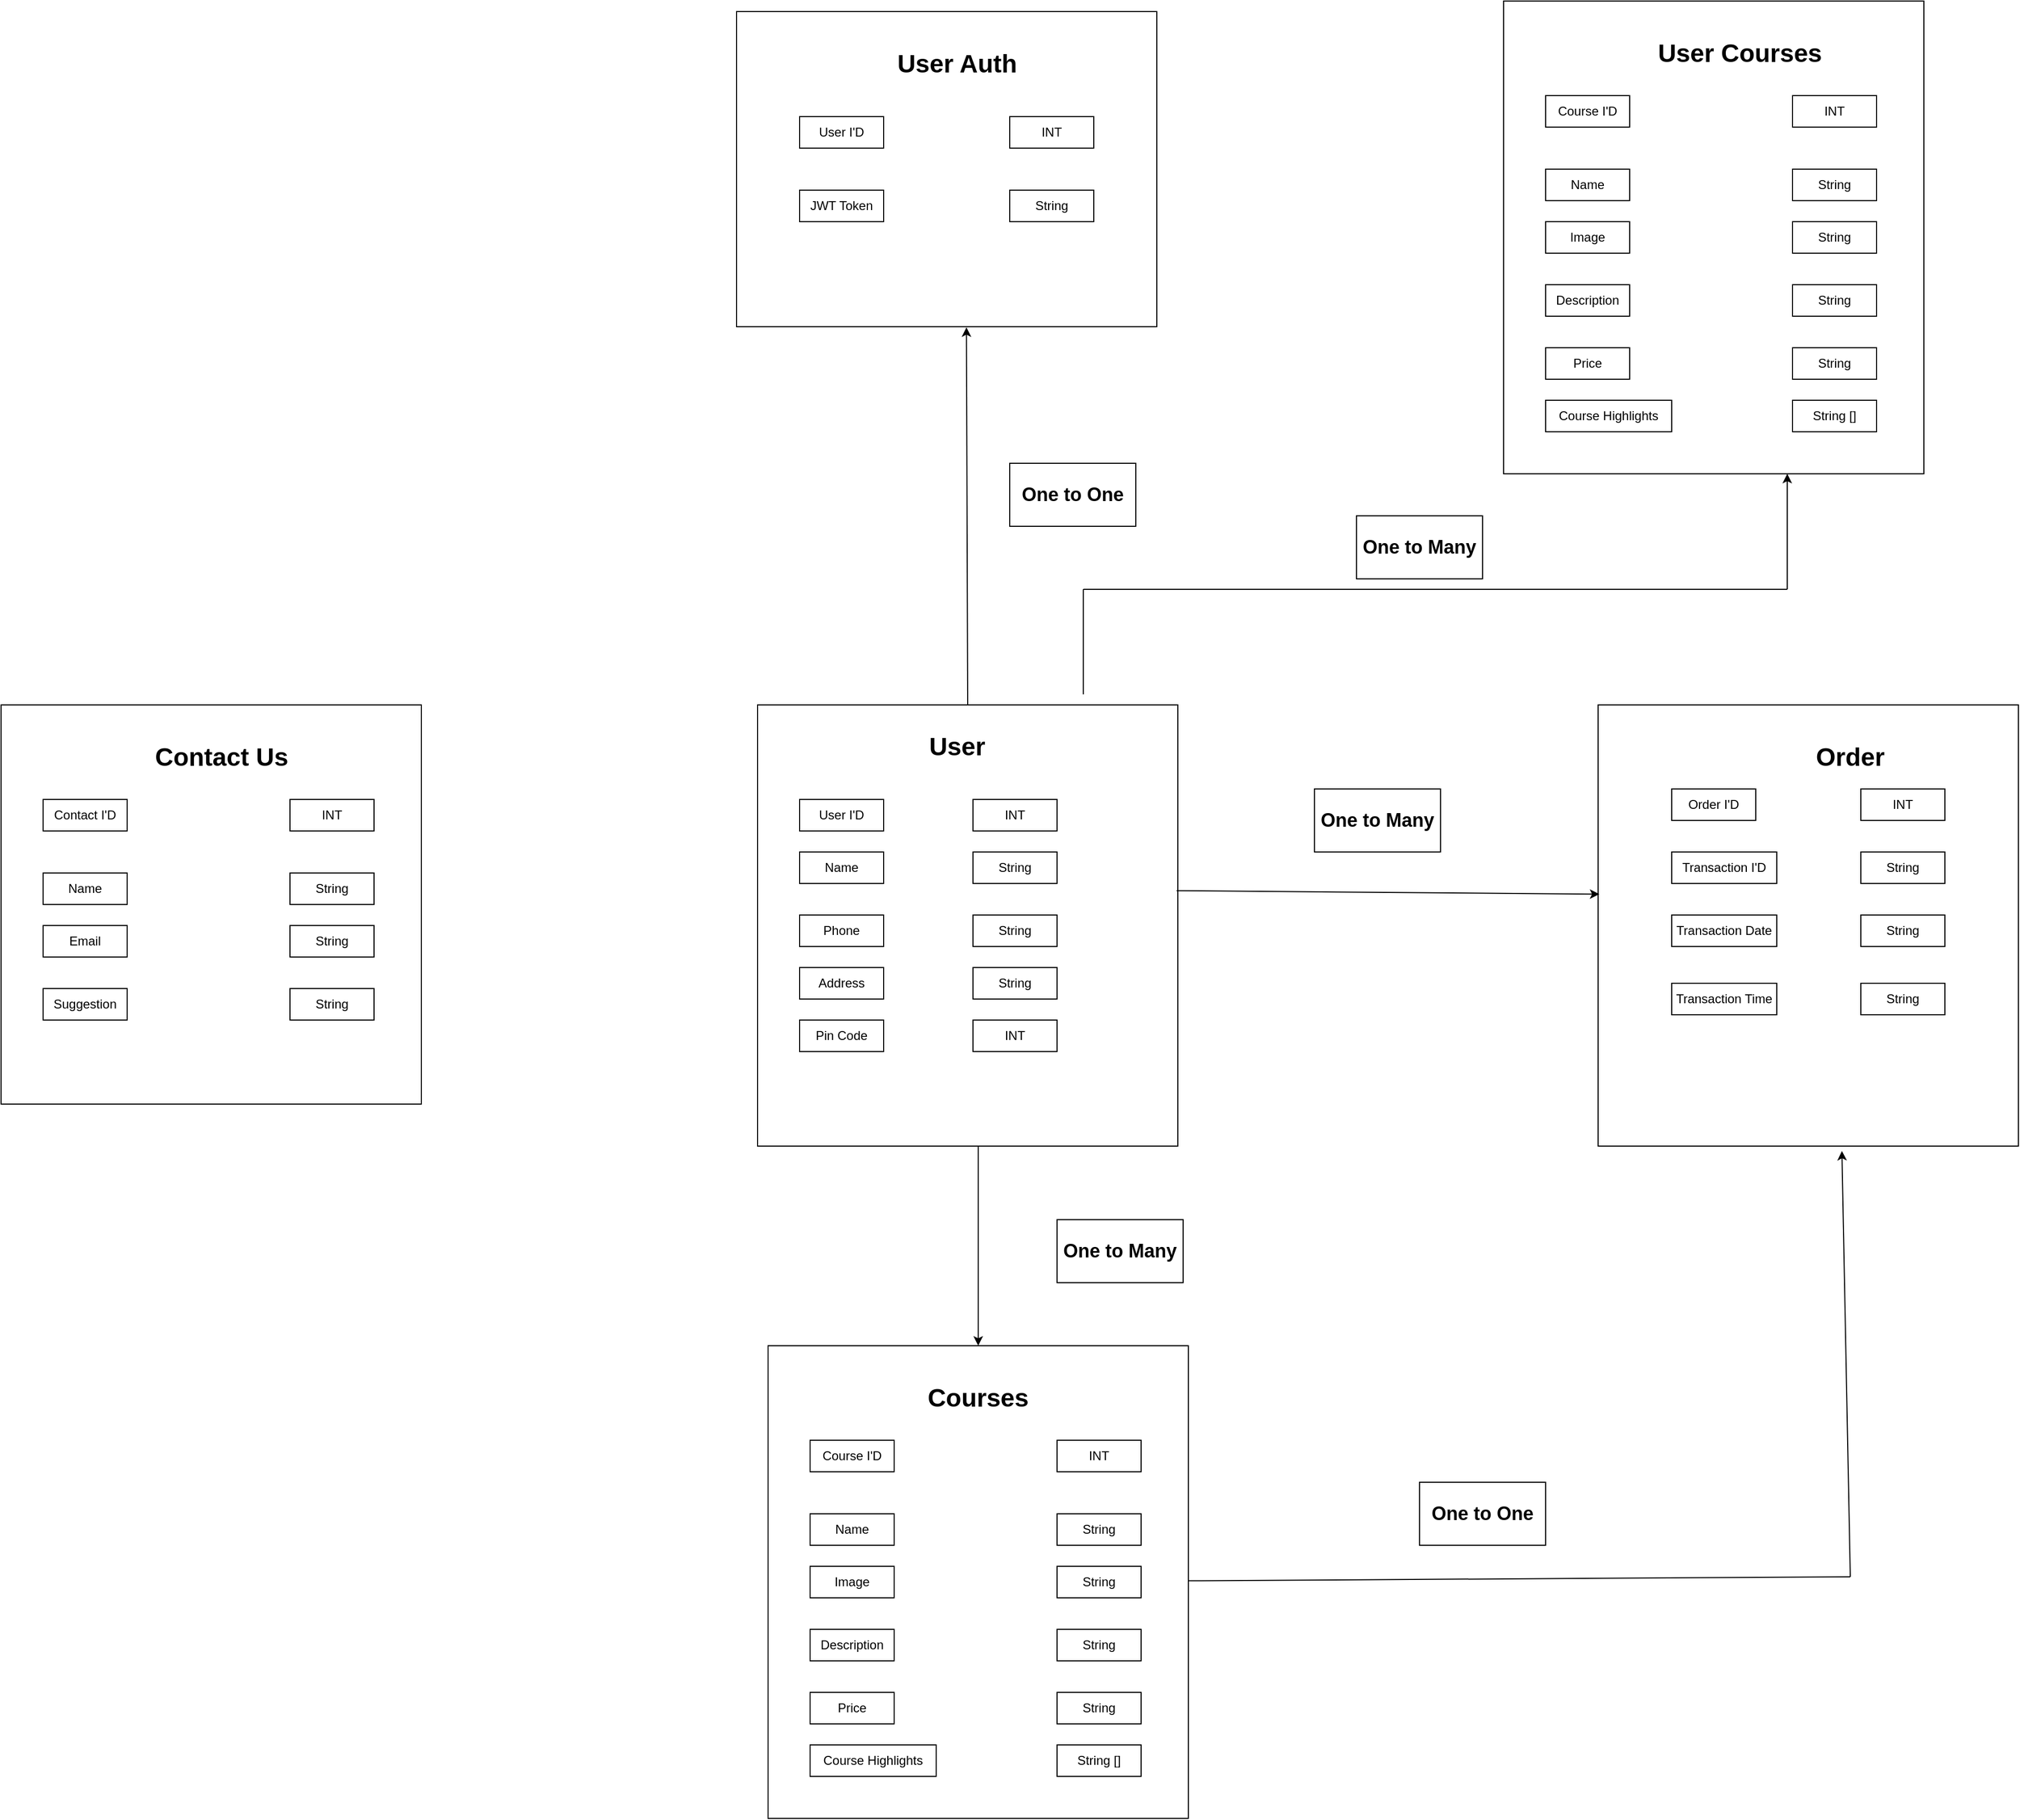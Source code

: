 <mxfile version="21.7.4" type="github">
  <diagram name="Page-1" id="g7pm6bO-oBDpX_hH64ed">
    <mxGraphModel dx="3719" dy="2363" grid="1" gridSize="10" guides="1" tooltips="1" connect="1" arrows="1" fold="1" page="1" pageScale="1" pageWidth="850" pageHeight="1100" math="0" shadow="0">
      <root>
        <mxCell id="0" />
        <mxCell id="1" parent="0" />
        <mxCell id="2TKHdGG4EdmLQcL4FvHh-1" value="" style="rounded=0;whiteSpace=wrap;html=1;" vertex="1" parent="1">
          <mxGeometry x="140" y="270" width="400" height="420" as="geometry" />
        </mxCell>
        <mxCell id="2TKHdGG4EdmLQcL4FvHh-2" value="&lt;b&gt;&lt;font style=&quot;font-size: 24px;&quot;&gt;User&lt;/font&gt;&lt;/b&gt;" style="rounded=1;whiteSpace=wrap;html=1;fillColor=none;strokeColor=none;" vertex="1" parent="1">
          <mxGeometry x="270" y="280" width="120" height="60" as="geometry" />
        </mxCell>
        <mxCell id="2TKHdGG4EdmLQcL4FvHh-6" value="User I&#39;D" style="rounded=0;whiteSpace=wrap;html=1;" vertex="1" parent="1">
          <mxGeometry x="180" y="360" width="80" height="30" as="geometry" />
        </mxCell>
        <mxCell id="2TKHdGG4EdmLQcL4FvHh-7" value="INT" style="rounded=0;whiteSpace=wrap;html=1;" vertex="1" parent="1">
          <mxGeometry x="345" y="360" width="80" height="30" as="geometry" />
        </mxCell>
        <mxCell id="2TKHdGG4EdmLQcL4FvHh-8" value="Name" style="rounded=0;whiteSpace=wrap;html=1;" vertex="1" parent="1">
          <mxGeometry x="180" y="410" width="80" height="30" as="geometry" />
        </mxCell>
        <mxCell id="2TKHdGG4EdmLQcL4FvHh-9" value="String" style="rounded=0;whiteSpace=wrap;html=1;" vertex="1" parent="1">
          <mxGeometry x="345" y="410" width="80" height="30" as="geometry" />
        </mxCell>
        <mxCell id="2TKHdGG4EdmLQcL4FvHh-10" value="Phone" style="rounded=0;whiteSpace=wrap;html=1;" vertex="1" parent="1">
          <mxGeometry x="180" y="470" width="80" height="30" as="geometry" />
        </mxCell>
        <mxCell id="2TKHdGG4EdmLQcL4FvHh-11" value="String" style="rounded=0;whiteSpace=wrap;html=1;" vertex="1" parent="1">
          <mxGeometry x="345" y="470" width="80" height="30" as="geometry" />
        </mxCell>
        <mxCell id="2TKHdGG4EdmLQcL4FvHh-13" value="Address" style="rounded=0;whiteSpace=wrap;html=1;" vertex="1" parent="1">
          <mxGeometry x="180" y="520" width="80" height="30" as="geometry" />
        </mxCell>
        <mxCell id="2TKHdGG4EdmLQcL4FvHh-14" value="String" style="rounded=0;whiteSpace=wrap;html=1;" vertex="1" parent="1">
          <mxGeometry x="345" y="520" width="80" height="30" as="geometry" />
        </mxCell>
        <mxCell id="2TKHdGG4EdmLQcL4FvHh-15" value="Pin Code" style="rounded=0;whiteSpace=wrap;html=1;" vertex="1" parent="1">
          <mxGeometry x="180" y="570" width="80" height="30" as="geometry" />
        </mxCell>
        <mxCell id="2TKHdGG4EdmLQcL4FvHh-16" value="INT" style="rounded=0;whiteSpace=wrap;html=1;" vertex="1" parent="1">
          <mxGeometry x="345" y="570" width="80" height="30" as="geometry" />
        </mxCell>
        <mxCell id="2TKHdGG4EdmLQcL4FvHh-17" value="" style="rounded=0;whiteSpace=wrap;html=1;" vertex="1" parent="1">
          <mxGeometry x="940" y="270" width="400" height="420" as="geometry" />
        </mxCell>
        <mxCell id="2TKHdGG4EdmLQcL4FvHh-18" value="&lt;b&gt;&lt;font style=&quot;font-size: 24px;&quot;&gt;Order&lt;/font&gt;&lt;/b&gt;" style="rounded=1;whiteSpace=wrap;html=1;fillColor=none;strokeColor=none;" vertex="1" parent="1">
          <mxGeometry x="1120" y="290" width="120" height="60" as="geometry" />
        </mxCell>
        <mxCell id="2TKHdGG4EdmLQcL4FvHh-19" value="Order I&#39;D" style="rounded=0;whiteSpace=wrap;html=1;" vertex="1" parent="1">
          <mxGeometry x="1010" y="350" width="80" height="30" as="geometry" />
        </mxCell>
        <mxCell id="2TKHdGG4EdmLQcL4FvHh-21" value="INT" style="rounded=0;whiteSpace=wrap;html=1;" vertex="1" parent="1">
          <mxGeometry x="1190" y="350" width="80" height="30" as="geometry" />
        </mxCell>
        <mxCell id="2TKHdGG4EdmLQcL4FvHh-22" value="Transaction I&#39;D" style="rounded=0;whiteSpace=wrap;html=1;" vertex="1" parent="1">
          <mxGeometry x="1010" y="410" width="100" height="30" as="geometry" />
        </mxCell>
        <mxCell id="2TKHdGG4EdmLQcL4FvHh-23" value="String" style="rounded=0;whiteSpace=wrap;html=1;" vertex="1" parent="1">
          <mxGeometry x="1190" y="410" width="80" height="30" as="geometry" />
        </mxCell>
        <mxCell id="2TKHdGG4EdmLQcL4FvHh-24" value="Transaction Date" style="rounded=0;whiteSpace=wrap;html=1;" vertex="1" parent="1">
          <mxGeometry x="1010" y="470" width="100" height="30" as="geometry" />
        </mxCell>
        <mxCell id="2TKHdGG4EdmLQcL4FvHh-25" value="String" style="rounded=0;whiteSpace=wrap;html=1;" vertex="1" parent="1">
          <mxGeometry x="1190" y="470" width="80" height="30" as="geometry" />
        </mxCell>
        <mxCell id="2TKHdGG4EdmLQcL4FvHh-26" value="Transaction Time" style="rounded=0;whiteSpace=wrap;html=1;" vertex="1" parent="1">
          <mxGeometry x="1010" y="535" width="100" height="30" as="geometry" />
        </mxCell>
        <mxCell id="2TKHdGG4EdmLQcL4FvHh-27" value="String" style="rounded=0;whiteSpace=wrap;html=1;" vertex="1" parent="1">
          <mxGeometry x="1190" y="535" width="80" height="30" as="geometry" />
        </mxCell>
        <mxCell id="2TKHdGG4EdmLQcL4FvHh-28" value="" style="endArrow=classic;html=1;rounded=0;exitX=0.997;exitY=0.421;exitDx=0;exitDy=0;exitPerimeter=0;entryX=0.003;entryY=0.429;entryDx=0;entryDy=0;entryPerimeter=0;" edge="1" parent="1" source="2TKHdGG4EdmLQcL4FvHh-1" target="2TKHdGG4EdmLQcL4FvHh-17">
          <mxGeometry width="50" height="50" relative="1" as="geometry">
            <mxPoint x="610" y="450" as="sourcePoint" />
            <mxPoint x="930" y="450" as="targetPoint" />
          </mxGeometry>
        </mxCell>
        <mxCell id="2TKHdGG4EdmLQcL4FvHh-30" value="&lt;b&gt;&lt;font style=&quot;font-size: 18px;&quot;&gt;One to Many&lt;/font&gt;&lt;/b&gt;" style="rounded=0;whiteSpace=wrap;html=1;" vertex="1" parent="1">
          <mxGeometry x="670" y="350" width="120" height="60" as="geometry" />
        </mxCell>
        <mxCell id="2TKHdGG4EdmLQcL4FvHh-31" value="" style="rounded=0;whiteSpace=wrap;html=1;" vertex="1" parent="1">
          <mxGeometry x="150" y="880" width="400" height="450" as="geometry" />
        </mxCell>
        <mxCell id="2TKHdGG4EdmLQcL4FvHh-32" value="&lt;span style=&quot;font-size: 24px;&quot;&gt;&lt;b&gt;Courses&lt;/b&gt;&lt;/span&gt;" style="rounded=1;whiteSpace=wrap;html=1;fillColor=none;strokeColor=none;" vertex="1" parent="1">
          <mxGeometry x="290" y="900" width="120" height="60" as="geometry" />
        </mxCell>
        <mxCell id="2TKHdGG4EdmLQcL4FvHh-33" value="Course I&#39;D" style="rounded=0;whiteSpace=wrap;html=1;" vertex="1" parent="1">
          <mxGeometry x="190" y="970" width="80" height="30" as="geometry" />
        </mxCell>
        <mxCell id="2TKHdGG4EdmLQcL4FvHh-34" value="INT" style="rounded=0;whiteSpace=wrap;html=1;" vertex="1" parent="1">
          <mxGeometry x="425" y="970" width="80" height="30" as="geometry" />
        </mxCell>
        <mxCell id="2TKHdGG4EdmLQcL4FvHh-35" value="Name" style="rounded=0;whiteSpace=wrap;html=1;" vertex="1" parent="1">
          <mxGeometry x="190" y="1040" width="80" height="30" as="geometry" />
        </mxCell>
        <mxCell id="2TKHdGG4EdmLQcL4FvHh-36" value="Image" style="rounded=0;whiteSpace=wrap;html=1;" vertex="1" parent="1">
          <mxGeometry x="190" y="1090" width="80" height="30" as="geometry" />
        </mxCell>
        <mxCell id="2TKHdGG4EdmLQcL4FvHh-37" value="Description" style="rounded=0;whiteSpace=wrap;html=1;" vertex="1" parent="1">
          <mxGeometry x="190" y="1150" width="80" height="30" as="geometry" />
        </mxCell>
        <mxCell id="2TKHdGG4EdmLQcL4FvHh-38" value="Price" style="rounded=0;whiteSpace=wrap;html=1;" vertex="1" parent="1">
          <mxGeometry x="190" y="1210" width="80" height="30" as="geometry" />
        </mxCell>
        <mxCell id="2TKHdGG4EdmLQcL4FvHh-39" value="Course Highlights" style="rounded=0;whiteSpace=wrap;html=1;" vertex="1" parent="1">
          <mxGeometry x="190" y="1260" width="120" height="30" as="geometry" />
        </mxCell>
        <mxCell id="2TKHdGG4EdmLQcL4FvHh-40" value="String" style="rounded=0;whiteSpace=wrap;html=1;" vertex="1" parent="1">
          <mxGeometry x="425" y="1040" width="80" height="30" as="geometry" />
        </mxCell>
        <mxCell id="2TKHdGG4EdmLQcL4FvHh-41" value="String" style="rounded=0;whiteSpace=wrap;html=1;" vertex="1" parent="1">
          <mxGeometry x="425" y="1090" width="80" height="30" as="geometry" />
        </mxCell>
        <mxCell id="2TKHdGG4EdmLQcL4FvHh-42" value="String" style="rounded=0;whiteSpace=wrap;html=1;" vertex="1" parent="1">
          <mxGeometry x="425" y="1150" width="80" height="30" as="geometry" />
        </mxCell>
        <mxCell id="2TKHdGG4EdmLQcL4FvHh-43" value="String" style="rounded=0;whiteSpace=wrap;html=1;" vertex="1" parent="1">
          <mxGeometry x="425" y="1210" width="80" height="30" as="geometry" />
        </mxCell>
        <mxCell id="2TKHdGG4EdmLQcL4FvHh-44" value="String []" style="rounded=0;whiteSpace=wrap;html=1;" vertex="1" parent="1">
          <mxGeometry x="425" y="1260" width="80" height="30" as="geometry" />
        </mxCell>
        <mxCell id="2TKHdGG4EdmLQcL4FvHh-46" value="" style="endArrow=classic;html=1;rounded=0;entryX=0.5;entryY=0;entryDx=0;entryDy=0;" edge="1" parent="1" target="2TKHdGG4EdmLQcL4FvHh-31">
          <mxGeometry width="50" height="50" relative="1" as="geometry">
            <mxPoint x="350" y="690" as="sourcePoint" />
            <mxPoint x="460" y="760" as="targetPoint" />
          </mxGeometry>
        </mxCell>
        <mxCell id="2TKHdGG4EdmLQcL4FvHh-48" value="&lt;b&gt;&lt;font style=&quot;font-size: 18px;&quot;&gt;One to Many&lt;/font&gt;&lt;/b&gt;" style="rounded=0;whiteSpace=wrap;html=1;" vertex="1" parent="1">
          <mxGeometry x="425" y="760" width="120" height="60" as="geometry" />
        </mxCell>
        <mxCell id="2TKHdGG4EdmLQcL4FvHh-50" value="" style="endArrow=none;html=1;rounded=0;" edge="1" parent="1" source="2TKHdGG4EdmLQcL4FvHh-31">
          <mxGeometry width="50" height="50" relative="1" as="geometry">
            <mxPoint x="710" y="1070" as="sourcePoint" />
            <mxPoint x="1180" y="1100" as="targetPoint" />
          </mxGeometry>
        </mxCell>
        <mxCell id="2TKHdGG4EdmLQcL4FvHh-53" value="" style="endArrow=classic;html=1;rounded=0;entryX=0.58;entryY=1.011;entryDx=0;entryDy=0;entryPerimeter=0;" edge="1" parent="1" target="2TKHdGG4EdmLQcL4FvHh-17">
          <mxGeometry width="50" height="50" relative="1" as="geometry">
            <mxPoint x="1180" y="1100" as="sourcePoint" />
            <mxPoint x="1130" y="790" as="targetPoint" />
          </mxGeometry>
        </mxCell>
        <mxCell id="2TKHdGG4EdmLQcL4FvHh-54" value="&lt;b&gt;&lt;font style=&quot;font-size: 18px;&quot;&gt;One to One&lt;/font&gt;&lt;/b&gt;" style="rounded=0;whiteSpace=wrap;html=1;" vertex="1" parent="1">
          <mxGeometry x="770" y="1010" width="120" height="60" as="geometry" />
        </mxCell>
        <mxCell id="2TKHdGG4EdmLQcL4FvHh-56" value="" style="rounded=0;whiteSpace=wrap;html=1;" vertex="1" parent="1">
          <mxGeometry x="120" y="-390" width="400" height="300" as="geometry" />
        </mxCell>
        <mxCell id="2TKHdGG4EdmLQcL4FvHh-57" value="&lt;b&gt;&lt;font style=&quot;font-size: 24px;&quot;&gt;User Auth&lt;/font&gt;&lt;/b&gt;" style="rounded=1;whiteSpace=wrap;html=1;fillColor=none;strokeColor=none;" vertex="1" parent="1">
          <mxGeometry x="270" y="-370" width="120" height="60" as="geometry" />
        </mxCell>
        <mxCell id="2TKHdGG4EdmLQcL4FvHh-58" value="User I&#39;D" style="rounded=0;whiteSpace=wrap;html=1;" vertex="1" parent="1">
          <mxGeometry x="180" y="-290" width="80" height="30" as="geometry" />
        </mxCell>
        <mxCell id="2TKHdGG4EdmLQcL4FvHh-59" value="INT" style="rounded=0;whiteSpace=wrap;html=1;" vertex="1" parent="1">
          <mxGeometry x="380" y="-290" width="80" height="30" as="geometry" />
        </mxCell>
        <mxCell id="2TKHdGG4EdmLQcL4FvHh-60" value="JWT Token" style="rounded=0;whiteSpace=wrap;html=1;" vertex="1" parent="1">
          <mxGeometry x="180" y="-220" width="80" height="30" as="geometry" />
        </mxCell>
        <mxCell id="2TKHdGG4EdmLQcL4FvHh-61" value="String" style="rounded=0;whiteSpace=wrap;html=1;" vertex="1" parent="1">
          <mxGeometry x="380" y="-220" width="80" height="30" as="geometry" />
        </mxCell>
        <mxCell id="2TKHdGG4EdmLQcL4FvHh-62" value="" style="endArrow=classic;html=1;rounded=0;entryX=0.547;entryY=1.002;entryDx=0;entryDy=0;entryPerimeter=0;exitX=0.5;exitY=0;exitDx=0;exitDy=0;" edge="1" parent="1" source="2TKHdGG4EdmLQcL4FvHh-1" target="2TKHdGG4EdmLQcL4FvHh-56">
          <mxGeometry width="50" height="50" relative="1" as="geometry">
            <mxPoint x="580" y="200" as="sourcePoint" />
            <mxPoint x="630" y="150" as="targetPoint" />
          </mxGeometry>
        </mxCell>
        <mxCell id="2TKHdGG4EdmLQcL4FvHh-64" value="&lt;b&gt;&lt;font style=&quot;font-size: 18px;&quot;&gt;One to One&lt;/font&gt;&lt;/b&gt;" style="rounded=0;whiteSpace=wrap;html=1;" vertex="1" parent="1">
          <mxGeometry x="380" y="40" width="120" height="60" as="geometry" />
        </mxCell>
        <mxCell id="2TKHdGG4EdmLQcL4FvHh-65" value="" style="rounded=0;whiteSpace=wrap;html=1;" vertex="1" parent="1">
          <mxGeometry x="850" y="-400" width="400" height="450" as="geometry" />
        </mxCell>
        <mxCell id="2TKHdGG4EdmLQcL4FvHh-66" value="&lt;span style=&quot;font-size: 24px;&quot;&gt;&lt;b&gt;User Courses&lt;/b&gt;&lt;/span&gt;" style="rounded=1;whiteSpace=wrap;html=1;fillColor=none;strokeColor=none;" vertex="1" parent="1">
          <mxGeometry x="990" y="-380" width="170" height="60" as="geometry" />
        </mxCell>
        <mxCell id="2TKHdGG4EdmLQcL4FvHh-67" value="Course I&#39;D" style="rounded=0;whiteSpace=wrap;html=1;" vertex="1" parent="1">
          <mxGeometry x="890" y="-310" width="80" height="30" as="geometry" />
        </mxCell>
        <mxCell id="2TKHdGG4EdmLQcL4FvHh-68" value="INT" style="rounded=0;whiteSpace=wrap;html=1;" vertex="1" parent="1">
          <mxGeometry x="1125" y="-310" width="80" height="30" as="geometry" />
        </mxCell>
        <mxCell id="2TKHdGG4EdmLQcL4FvHh-69" value="Name" style="rounded=0;whiteSpace=wrap;html=1;" vertex="1" parent="1">
          <mxGeometry x="890" y="-240" width="80" height="30" as="geometry" />
        </mxCell>
        <mxCell id="2TKHdGG4EdmLQcL4FvHh-70" value="Image" style="rounded=0;whiteSpace=wrap;html=1;" vertex="1" parent="1">
          <mxGeometry x="890" y="-190" width="80" height="30" as="geometry" />
        </mxCell>
        <mxCell id="2TKHdGG4EdmLQcL4FvHh-71" value="Description" style="rounded=0;whiteSpace=wrap;html=1;" vertex="1" parent="1">
          <mxGeometry x="890" y="-130" width="80" height="30" as="geometry" />
        </mxCell>
        <mxCell id="2TKHdGG4EdmLQcL4FvHh-72" value="Price" style="rounded=0;whiteSpace=wrap;html=1;" vertex="1" parent="1">
          <mxGeometry x="890" y="-70" width="80" height="30" as="geometry" />
        </mxCell>
        <mxCell id="2TKHdGG4EdmLQcL4FvHh-73" value="Course Highlights" style="rounded=0;whiteSpace=wrap;html=1;" vertex="1" parent="1">
          <mxGeometry x="890" y="-20" width="120" height="30" as="geometry" />
        </mxCell>
        <mxCell id="2TKHdGG4EdmLQcL4FvHh-74" value="String" style="rounded=0;whiteSpace=wrap;html=1;" vertex="1" parent="1">
          <mxGeometry x="1125" y="-240" width="80" height="30" as="geometry" />
        </mxCell>
        <mxCell id="2TKHdGG4EdmLQcL4FvHh-75" value="String" style="rounded=0;whiteSpace=wrap;html=1;" vertex="1" parent="1">
          <mxGeometry x="1125" y="-190" width="80" height="30" as="geometry" />
        </mxCell>
        <mxCell id="2TKHdGG4EdmLQcL4FvHh-76" value="String" style="rounded=0;whiteSpace=wrap;html=1;" vertex="1" parent="1">
          <mxGeometry x="1125" y="-130" width="80" height="30" as="geometry" />
        </mxCell>
        <mxCell id="2TKHdGG4EdmLQcL4FvHh-77" value="String" style="rounded=0;whiteSpace=wrap;html=1;" vertex="1" parent="1">
          <mxGeometry x="1125" y="-70" width="80" height="30" as="geometry" />
        </mxCell>
        <mxCell id="2TKHdGG4EdmLQcL4FvHh-78" value="String []" style="rounded=0;whiteSpace=wrap;html=1;" vertex="1" parent="1">
          <mxGeometry x="1125" y="-20" width="80" height="30" as="geometry" />
        </mxCell>
        <mxCell id="2TKHdGG4EdmLQcL4FvHh-79" value="" style="endArrow=none;html=1;rounded=0;" edge="1" parent="1">
          <mxGeometry width="50" height="50" relative="1" as="geometry">
            <mxPoint x="450" y="260" as="sourcePoint" />
            <mxPoint x="450" y="160" as="targetPoint" />
          </mxGeometry>
        </mxCell>
        <mxCell id="2TKHdGG4EdmLQcL4FvHh-80" value="" style="endArrow=none;html=1;rounded=0;" edge="1" parent="1">
          <mxGeometry width="50" height="50" relative="1" as="geometry">
            <mxPoint x="450" y="160" as="sourcePoint" />
            <mxPoint x="1120" y="160" as="targetPoint" />
          </mxGeometry>
        </mxCell>
        <mxCell id="2TKHdGG4EdmLQcL4FvHh-82" value="" style="endArrow=classic;html=1;rounded=0;" edge="1" parent="1">
          <mxGeometry width="50" height="50" relative="1" as="geometry">
            <mxPoint x="1120" y="160" as="sourcePoint" />
            <mxPoint x="1120" y="50" as="targetPoint" />
          </mxGeometry>
        </mxCell>
        <mxCell id="2TKHdGG4EdmLQcL4FvHh-83" value="&lt;b&gt;&lt;font style=&quot;font-size: 18px;&quot;&gt;One to Many&lt;/font&gt;&lt;/b&gt;" style="rounded=0;whiteSpace=wrap;html=1;" vertex="1" parent="1">
          <mxGeometry x="710" y="90" width="120" height="60" as="geometry" />
        </mxCell>
        <mxCell id="2TKHdGG4EdmLQcL4FvHh-84" value="" style="rounded=0;whiteSpace=wrap;html=1;" vertex="1" parent="1">
          <mxGeometry x="-580" y="270" width="400" height="380" as="geometry" />
        </mxCell>
        <mxCell id="2TKHdGG4EdmLQcL4FvHh-85" value="&lt;span style=&quot;font-size: 24px;&quot;&gt;&lt;b&gt;Contact Us&lt;/b&gt;&lt;/span&gt;" style="rounded=1;whiteSpace=wrap;html=1;fillColor=none;strokeColor=none;" vertex="1" parent="1">
          <mxGeometry x="-440" y="290" width="140" height="60" as="geometry" />
        </mxCell>
        <mxCell id="2TKHdGG4EdmLQcL4FvHh-86" value="Contact I&#39;D" style="rounded=0;whiteSpace=wrap;html=1;" vertex="1" parent="1">
          <mxGeometry x="-540" y="360" width="80" height="30" as="geometry" />
        </mxCell>
        <mxCell id="2TKHdGG4EdmLQcL4FvHh-87" value="INT" style="rounded=0;whiteSpace=wrap;html=1;" vertex="1" parent="1">
          <mxGeometry x="-305" y="360" width="80" height="30" as="geometry" />
        </mxCell>
        <mxCell id="2TKHdGG4EdmLQcL4FvHh-88" value="Name" style="rounded=0;whiteSpace=wrap;html=1;" vertex="1" parent="1">
          <mxGeometry x="-540" y="430" width="80" height="30" as="geometry" />
        </mxCell>
        <mxCell id="2TKHdGG4EdmLQcL4FvHh-89" value="Email" style="rounded=0;whiteSpace=wrap;html=1;" vertex="1" parent="1">
          <mxGeometry x="-540" y="480" width="80" height="30" as="geometry" />
        </mxCell>
        <mxCell id="2TKHdGG4EdmLQcL4FvHh-90" value="Suggestion" style="rounded=0;whiteSpace=wrap;html=1;" vertex="1" parent="1">
          <mxGeometry x="-540" y="540" width="80" height="30" as="geometry" />
        </mxCell>
        <mxCell id="2TKHdGG4EdmLQcL4FvHh-93" value="String" style="rounded=0;whiteSpace=wrap;html=1;" vertex="1" parent="1">
          <mxGeometry x="-305" y="430" width="80" height="30" as="geometry" />
        </mxCell>
        <mxCell id="2TKHdGG4EdmLQcL4FvHh-94" value="String" style="rounded=0;whiteSpace=wrap;html=1;" vertex="1" parent="1">
          <mxGeometry x="-305" y="480" width="80" height="30" as="geometry" />
        </mxCell>
        <mxCell id="2TKHdGG4EdmLQcL4FvHh-95" value="String" style="rounded=0;whiteSpace=wrap;html=1;" vertex="1" parent="1">
          <mxGeometry x="-305" y="540" width="80" height="30" as="geometry" />
        </mxCell>
      </root>
    </mxGraphModel>
  </diagram>
</mxfile>
